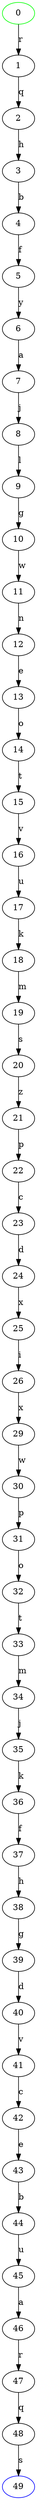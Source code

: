 digraph automate{
0 -> 1 [label=r];
1 -> 2 [label=q];
2 -> 3 [label=h];
3 -> 4 [label=b];
4 -> 5 [label=f];
5 -> 6 [label=y];
6 -> 7 [label=a];
7 -> 8 [label=j];
8 -> 9 [label=l];
9 -> 10 [label=g];
10 -> 11 [label=w];
11 -> 12 [label=n];
12 -> 13 [label=e];
13 -> 14 [label=o];
14 -> 15 [label=t];
15 -> 16 [label=v];
16 -> 17 [label=u];
17 -> 18 [label=k];
18 -> 19 [label=m];
19 -> 20 [label=s];
20 -> 21 [label=z];
21 -> 22 [label=p];
22 -> 23 [label=c];
23 -> 24 [label=d];
24 -> 25 [label=x];
25 -> 26 [label=i];
26 -> 29 [label=x];
29 -> 30 [label=w];
30 -> 31 [label=p];
31 -> 32 [label=o];
32 -> 33 [label=t];
33 -> 34 [label=m];
34 -> 35 [label=j];
35 -> 36 [label=k];
36 -> 37 [label=f];
37 -> 38 [label=h];
38 -> 39 [label=g];
39 -> 40 [label=d];
40 -> 41 [label=v];
41 -> 42 [label=c];
42 -> 43 [label=e];
43 -> 44 [label=b];
44 -> 45 [label=u];
45 -> 46 [label=a];
46 -> 47 [label=r];
47 -> 48 [label=q];
48 -> 49 [label=s];
0 [color=green];
49 [color=blue];
}